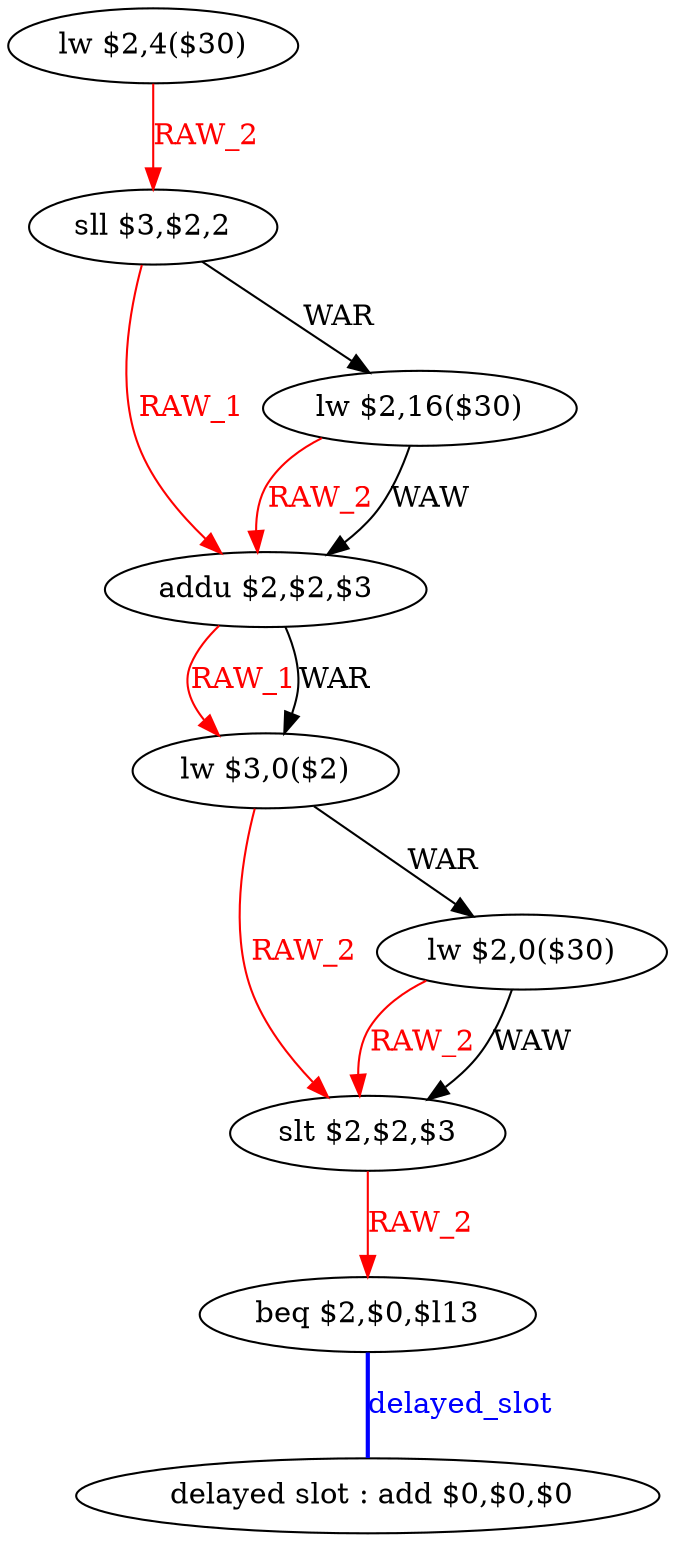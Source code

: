 digraph G1 {
node [shape = ellipse];
i8 [label = " delayed slot : add $0,$0,$0"] ;
i7 ->  i8 [style = bold, dir= none, fontcolor = blue, color = blue, label= "delayed_slot"];
i7 [label = "beq $2,$0,$l13"] ;
i0 [label = "lw $2,4($30)"] ;
i0 ->  i1 [color = red, fontcolor = red, label= "RAW_2"];
i1 [label = "sll $3,$2,2"] ;
i1 ->  i3 [color = red, fontcolor = red, label= "RAW_1"];
i1 ->  i2 [label= "WAR"];
i3 [label = "addu $2,$2,$3"] ;
i3 ->  i4 [color = red, fontcolor = red, label= "RAW_1"];
i3 ->  i4 [label= "WAR"];
i4 [label = "lw $3,0($2)"] ;
i4 ->  i6 [color = red, fontcolor = red, label= "RAW_2"];
i4 ->  i5 [label= "WAR"];
i6 [label = "slt $2,$2,$3"] ;
i6 ->  i7 [color = red, fontcolor = red, label= "RAW_2"];
i5 [label = "lw $2,0($30)"] ;
i5 ->  i6 [color = red, fontcolor = red, label= "RAW_2"];
i5 ->  i6 [label= "WAW"];
i2 [label = "lw $2,16($30)"] ;
i2 ->  i3 [color = red, fontcolor = red, label= "RAW_2"];
i2 ->  i3 [label= "WAW"];
}
